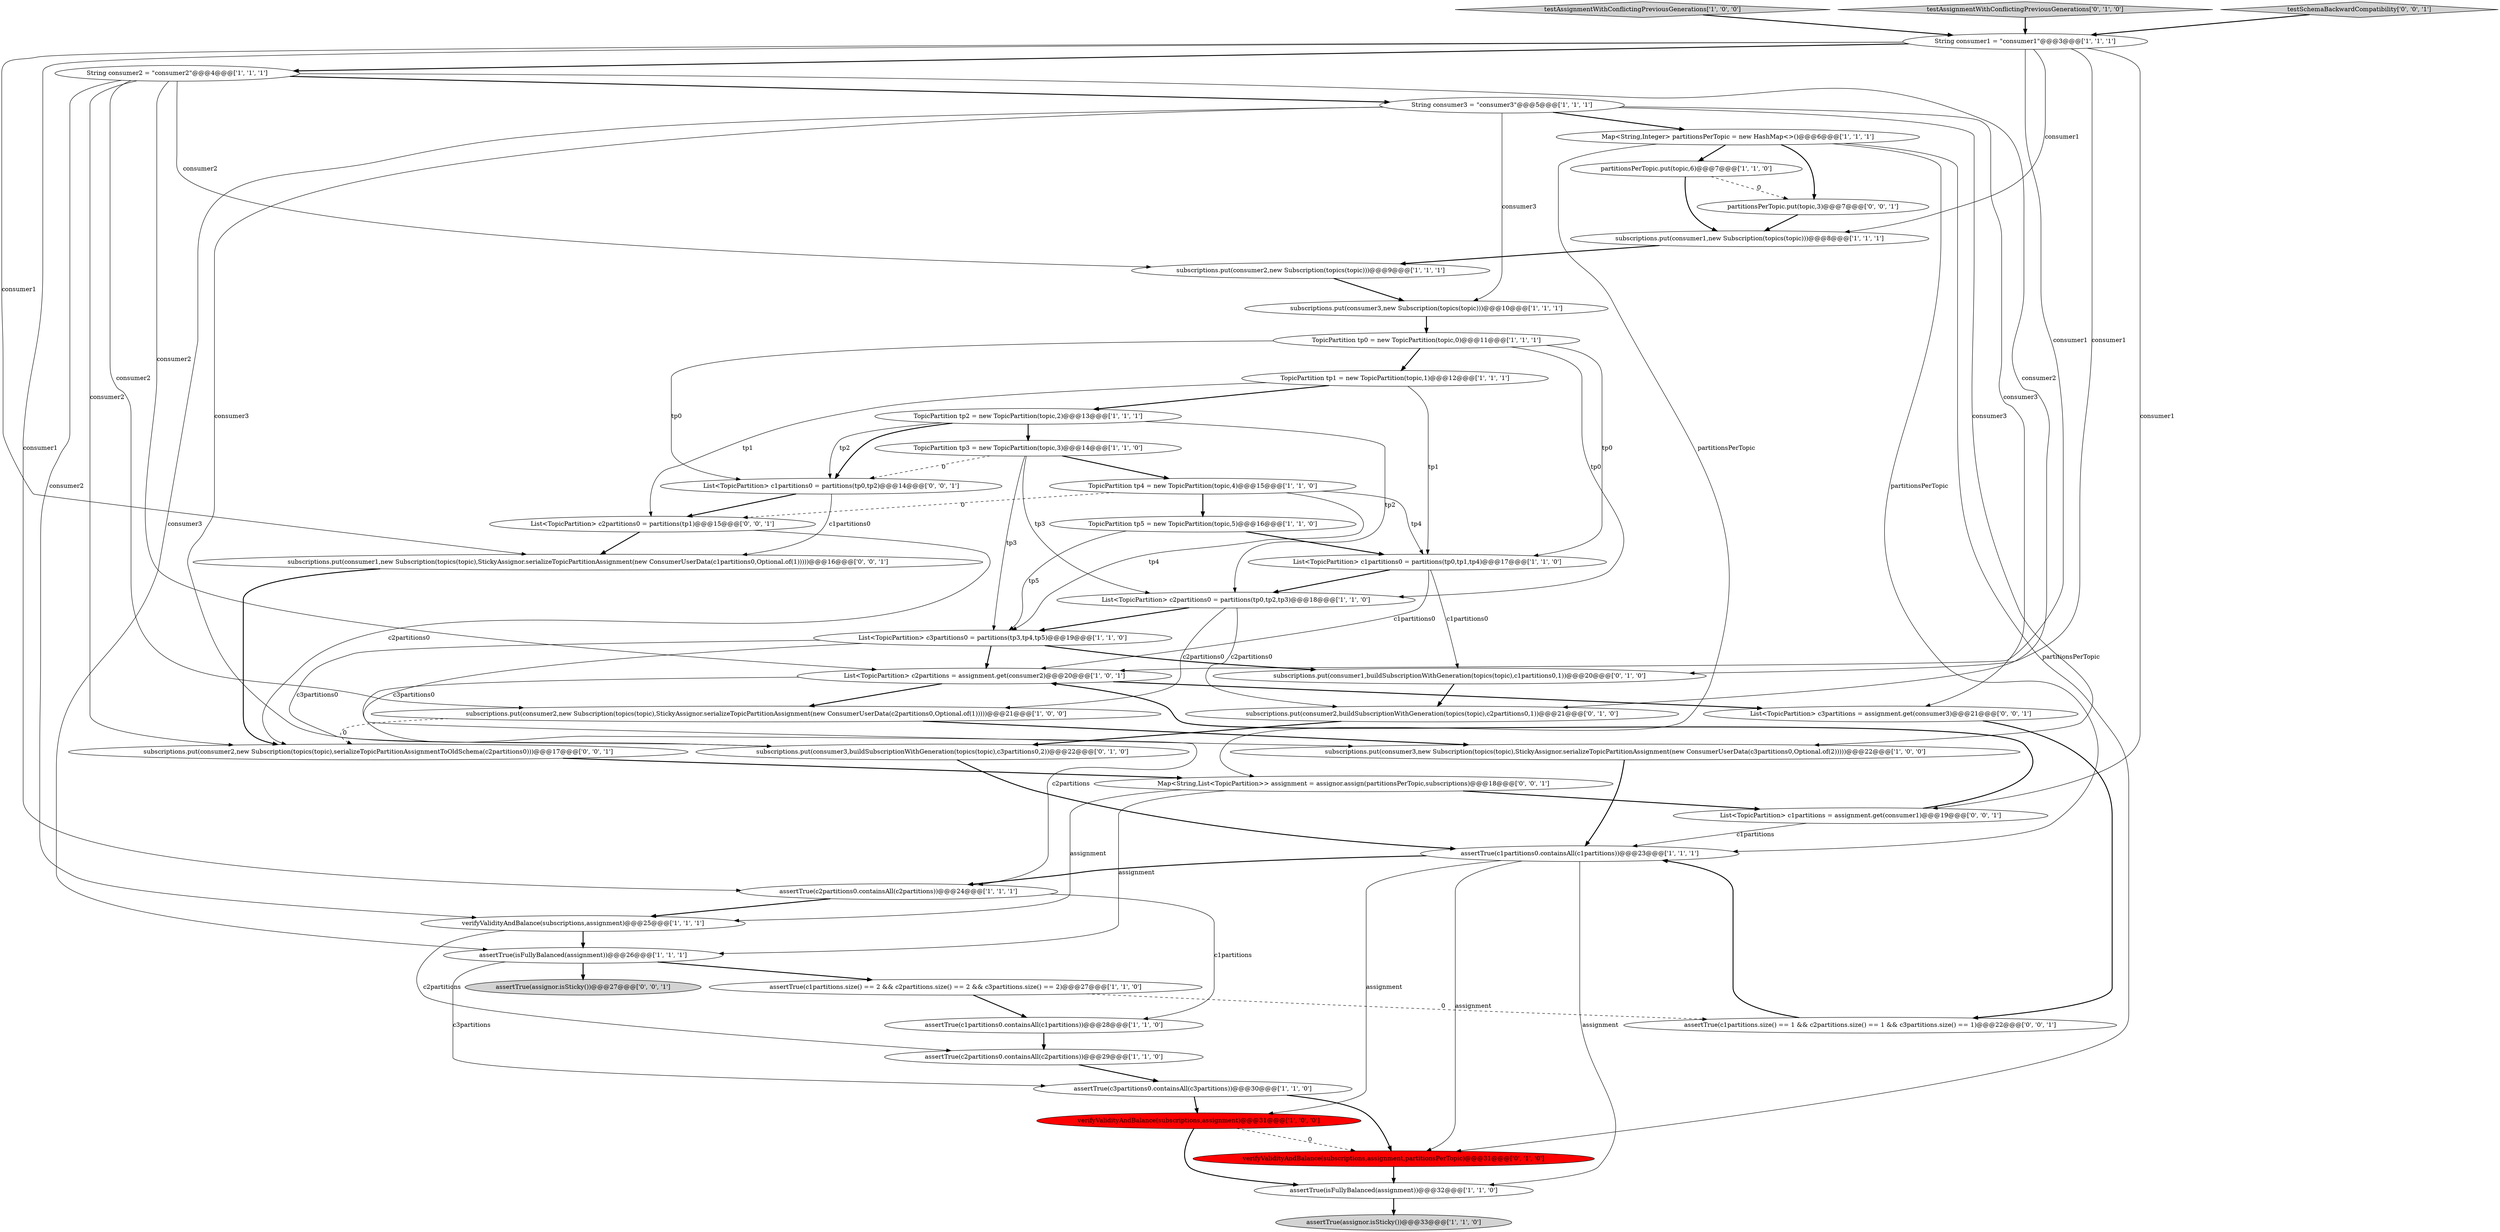 digraph {
28 [style = filled, label = "verifyValidityAndBalance(subscriptions,assignment)@@@31@@@['1', '0', '0']", fillcolor = red, shape = ellipse image = "AAA1AAABBB1BBB"];
29 [style = filled, label = "TopicPartition tp2 = new TopicPartition(topic,2)@@@13@@@['1', '1', '1']", fillcolor = white, shape = ellipse image = "AAA0AAABBB1BBB"];
35 [style = filled, label = "subscriptions.put(consumer1,buildSubscriptionWithGeneration(topics(topic),c1partitions0,1))@@@20@@@['0', '1', '0']", fillcolor = white, shape = ellipse image = "AAA0AAABBB2BBB"];
18 [style = filled, label = "TopicPartition tp3 = new TopicPartition(topic,3)@@@14@@@['1', '1', '0']", fillcolor = white, shape = ellipse image = "AAA0AAABBB1BBB"];
4 [style = filled, label = "List<TopicPartition> c1partitions0 = partitions(tp0,tp1,tp4)@@@17@@@['1', '1', '0']", fillcolor = white, shape = ellipse image = "AAA0AAABBB1BBB"];
44 [style = filled, label = "List<TopicPartition> c1partitions0 = partitions(tp0,tp2)@@@14@@@['0', '0', '1']", fillcolor = white, shape = ellipse image = "AAA0AAABBB3BBB"];
0 [style = filled, label = "subscriptions.put(consumer3,new Subscription(topics(topic)))@@@10@@@['1', '1', '1']", fillcolor = white, shape = ellipse image = "AAA0AAABBB1BBB"];
42 [style = filled, label = "partitionsPerTopic.put(topic,3)@@@7@@@['0', '0', '1']", fillcolor = white, shape = ellipse image = "AAA0AAABBB3BBB"];
17 [style = filled, label = "verifyValidityAndBalance(subscriptions,assignment)@@@25@@@['1', '1', '1']", fillcolor = white, shape = ellipse image = "AAA0AAABBB1BBB"];
20 [style = filled, label = "assertTrue(c1partitions0.containsAll(c1partitions))@@@23@@@['1', '1', '1']", fillcolor = white, shape = ellipse image = "AAA0AAABBB1BBB"];
16 [style = filled, label = "TopicPartition tp1 = new TopicPartition(topic,1)@@@12@@@['1', '1', '1']", fillcolor = white, shape = ellipse image = "AAA0AAABBB1BBB"];
26 [style = filled, label = "partitionsPerTopic.put(topic,6)@@@7@@@['1', '1', '0']", fillcolor = white, shape = ellipse image = "AAA0AAABBB1BBB"];
15 [style = filled, label = "List<TopicPartition> c3partitions0 = partitions(tp3,tp4,tp5)@@@19@@@['1', '1', '0']", fillcolor = white, shape = ellipse image = "AAA0AAABBB1BBB"];
8 [style = filled, label = "subscriptions.put(consumer3,new Subscription(topics(topic),StickyAssignor.serializeTopicPartitionAssignment(new ConsumerUserData(c3partitions0,Optional.of(2)))))@@@22@@@['1', '0', '0']", fillcolor = white, shape = ellipse image = "AAA0AAABBB1BBB"];
9 [style = filled, label = "Map<String,Integer> partitionsPerTopic = new HashMap<>()@@@6@@@['1', '1', '1']", fillcolor = white, shape = ellipse image = "AAA0AAABBB1BBB"];
24 [style = filled, label = "testAssignmentWithConflictingPreviousGenerations['1', '0', '0']", fillcolor = lightgray, shape = diamond image = "AAA0AAABBB1BBB"];
7 [style = filled, label = "assertTrue(c1partitions0.containsAll(c1partitions))@@@28@@@['1', '1', '0']", fillcolor = white, shape = ellipse image = "AAA0AAABBB1BBB"];
5 [style = filled, label = "List<TopicPartition> c2partitions = assignment.get(consumer2)@@@20@@@['1', '0', '1']", fillcolor = white, shape = ellipse image = "AAA0AAABBB1BBB"];
23 [style = filled, label = "assertTrue(c3partitions0.containsAll(c3partitions))@@@30@@@['1', '1', '0']", fillcolor = white, shape = ellipse image = "AAA0AAABBB1BBB"];
21 [style = filled, label = "String consumer1 = \"consumer1\"@@@3@@@['1', '1', '1']", fillcolor = white, shape = ellipse image = "AAA0AAABBB1BBB"];
39 [style = filled, label = "subscriptions.put(consumer2,new Subscription(topics(topic),serializeTopicPartitionAssignmentToOldSchema(c2partitions0)))@@@17@@@['0', '0', '1']", fillcolor = white, shape = ellipse image = "AAA0AAABBB3BBB"];
19 [style = filled, label = "assertTrue(isFullyBalanced(assignment))@@@26@@@['1', '1', '1']", fillcolor = white, shape = ellipse image = "AAA0AAABBB1BBB"];
1 [style = filled, label = "TopicPartition tp0 = new TopicPartition(topic,0)@@@11@@@['1', '1', '1']", fillcolor = white, shape = ellipse image = "AAA0AAABBB1BBB"];
2 [style = filled, label = "assertTrue(c2partitions0.containsAll(c2partitions))@@@29@@@['1', '1', '0']", fillcolor = white, shape = ellipse image = "AAA0AAABBB1BBB"];
27 [style = filled, label = "TopicPartition tp5 = new TopicPartition(topic,5)@@@16@@@['1', '1', '0']", fillcolor = white, shape = ellipse image = "AAA0AAABBB1BBB"];
13 [style = filled, label = "subscriptions.put(consumer2,new Subscription(topics(topic),StickyAssignor.serializeTopicPartitionAssignment(new ConsumerUserData(c2partitions0,Optional.of(1)))))@@@21@@@['1', '0', '0']", fillcolor = white, shape = ellipse image = "AAA0AAABBB1BBB"];
32 [style = filled, label = "subscriptions.put(consumer2,buildSubscriptionWithGeneration(topics(topic),c2partitions0,1))@@@21@@@['0', '1', '0']", fillcolor = white, shape = ellipse image = "AAA0AAABBB2BBB"];
38 [style = filled, label = "subscriptions.put(consumer1,new Subscription(topics(topic),StickyAssignor.serializeTopicPartitionAssignment(new ConsumerUserData(c1partitions0,Optional.of(1)))))@@@16@@@['0', '0', '1']", fillcolor = white, shape = ellipse image = "AAA0AAABBB3BBB"];
47 [style = filled, label = "List<TopicPartition> c3partitions = assignment.get(consumer3)@@@21@@@['0', '0', '1']", fillcolor = white, shape = ellipse image = "AAA0AAABBB3BBB"];
43 [style = filled, label = "assertTrue(c1partitions.size() == 1 && c2partitions.size() == 1 && c3partitions.size() == 1)@@@22@@@['0', '0', '1']", fillcolor = white, shape = ellipse image = "AAA0AAABBB3BBB"];
33 [style = filled, label = "subscriptions.put(consumer3,buildSubscriptionWithGeneration(topics(topic),c3partitions0,2))@@@22@@@['0', '1', '0']", fillcolor = white, shape = ellipse image = "AAA0AAABBB2BBB"];
12 [style = filled, label = "List<TopicPartition> c2partitions0 = partitions(tp0,tp2,tp3)@@@18@@@['1', '1', '0']", fillcolor = white, shape = ellipse image = "AAA0AAABBB1BBB"];
14 [style = filled, label = "subscriptions.put(consumer2,new Subscription(topics(topic)))@@@9@@@['1', '1', '1']", fillcolor = white, shape = ellipse image = "AAA0AAABBB1BBB"];
36 [style = filled, label = "testAssignmentWithConflictingPreviousGenerations['0', '1', '0']", fillcolor = lightgray, shape = diamond image = "AAA0AAABBB2BBB"];
22 [style = filled, label = "subscriptions.put(consumer1,new Subscription(topics(topic)))@@@8@@@['1', '1', '1']", fillcolor = white, shape = ellipse image = "AAA0AAABBB1BBB"];
41 [style = filled, label = "Map<String,List<TopicPartition>> assignment = assignor.assign(partitionsPerTopic,subscriptions)@@@18@@@['0', '0', '1']", fillcolor = white, shape = ellipse image = "AAA0AAABBB3BBB"];
31 [style = filled, label = "assertTrue(isFullyBalanced(assignment))@@@32@@@['1', '1', '0']", fillcolor = white, shape = ellipse image = "AAA0AAABBB1BBB"];
11 [style = filled, label = "assertTrue(assignor.isSticky())@@@33@@@['1', '1', '0']", fillcolor = lightgray, shape = ellipse image = "AAA0AAABBB1BBB"];
30 [style = filled, label = "assertTrue(c1partitions.size() == 2 && c2partitions.size() == 2 && c3partitions.size() == 2)@@@27@@@['1', '1', '0']", fillcolor = white, shape = ellipse image = "AAA0AAABBB1BBB"];
6 [style = filled, label = "String consumer3 = \"consumer3\"@@@5@@@['1', '1', '1']", fillcolor = white, shape = ellipse image = "AAA0AAABBB1BBB"];
45 [style = filled, label = "assertTrue(assignor.isSticky())@@@27@@@['0', '0', '1']", fillcolor = lightgray, shape = ellipse image = "AAA0AAABBB3BBB"];
46 [style = filled, label = "List<TopicPartition> c1partitions = assignment.get(consumer1)@@@19@@@['0', '0', '1']", fillcolor = white, shape = ellipse image = "AAA0AAABBB3BBB"];
37 [style = filled, label = "testSchemaBackwardCompatibility['0', '0', '1']", fillcolor = lightgray, shape = diamond image = "AAA0AAABBB3BBB"];
40 [style = filled, label = "List<TopicPartition> c2partitions0 = partitions(tp1)@@@15@@@['0', '0', '1']", fillcolor = white, shape = ellipse image = "AAA0AAABBB3BBB"];
34 [style = filled, label = "verifyValidityAndBalance(subscriptions,assignment,partitionsPerTopic)@@@31@@@['0', '1', '0']", fillcolor = red, shape = ellipse image = "AAA1AAABBB2BBB"];
25 [style = filled, label = "String consumer2 = \"consumer2\"@@@4@@@['1', '1', '1']", fillcolor = white, shape = ellipse image = "AAA0AAABBB1BBB"];
10 [style = filled, label = "TopicPartition tp4 = new TopicPartition(topic,4)@@@15@@@['1', '1', '0']", fillcolor = white, shape = ellipse image = "AAA0AAABBB1BBB"];
3 [style = filled, label = "assertTrue(c2partitions0.containsAll(c2partitions))@@@24@@@['1', '1', '1']", fillcolor = white, shape = ellipse image = "AAA0AAABBB1BBB"];
4->5 [style = solid, label="c1partitions0"];
21->38 [style = solid, label="consumer1"];
40->39 [style = solid, label="c2partitions0"];
46->5 [style = bold, label=""];
28->34 [style = dashed, label="0"];
9->41 [style = solid, label="partitionsPerTopic"];
6->19 [style = solid, label="consumer3"];
15->33 [style = solid, label="c3partitions0"];
25->6 [style = bold, label=""];
40->38 [style = bold, label=""];
25->32 [style = solid, label="consumer2"];
38->39 [style = bold, label=""];
25->14 [style = solid, label="consumer2"];
26->22 [style = bold, label=""];
16->4 [style = solid, label="tp1"];
29->18 [style = bold, label=""];
46->20 [style = solid, label="c1partitions"];
9->26 [style = bold, label=""];
23->28 [style = bold, label=""];
2->23 [style = bold, label=""];
8->20 [style = bold, label=""];
16->40 [style = solid, label="tp1"];
24->21 [style = bold, label=""];
25->13 [style = solid, label="consumer2"];
12->32 [style = solid, label="c2partitions0"];
29->44 [style = bold, label=""];
1->44 [style = solid, label="tp0"];
16->29 [style = bold, label=""];
37->21 [style = bold, label=""];
1->4 [style = solid, label="tp0"];
34->31 [style = bold, label=""];
47->43 [style = bold, label=""];
25->39 [style = solid, label="consumer2"];
20->3 [style = bold, label=""];
21->25 [style = bold, label=""];
31->11 [style = bold, label=""];
15->35 [style = bold, label=""];
44->38 [style = solid, label="c1partitions0"];
4->35 [style = solid, label="c1partitions0"];
1->16 [style = bold, label=""];
7->2 [style = bold, label=""];
30->7 [style = bold, label=""];
18->12 [style = solid, label="tp3"];
39->41 [style = bold, label=""];
41->46 [style = bold, label=""];
20->31 [style = solid, label="assignment"];
42->22 [style = bold, label=""];
21->46 [style = solid, label="consumer1"];
20->34 [style = solid, label="assignment"];
22->14 [style = bold, label=""];
25->5 [style = solid, label="consumer2"];
10->4 [style = solid, label="tp4"];
9->42 [style = bold, label=""];
15->8 [style = solid, label="c3partitions0"];
18->15 [style = solid, label="tp3"];
28->31 [style = bold, label=""];
43->20 [style = bold, label=""];
35->32 [style = bold, label=""];
20->28 [style = solid, label="assignment"];
32->33 [style = bold, label=""];
10->15 [style = solid, label="tp4"];
13->39 [style = dashed, label="0"];
18->44 [style = dashed, label="0"];
12->13 [style = solid, label="c2partitions0"];
19->45 [style = bold, label=""];
10->40 [style = dashed, label="0"];
18->10 [style = bold, label=""];
0->1 [style = bold, label=""];
5->13 [style = bold, label=""];
41->19 [style = solid, label="assignment"];
6->0 [style = solid, label="consumer3"];
4->12 [style = bold, label=""];
3->17 [style = bold, label=""];
29->44 [style = solid, label="tp2"];
21->22 [style = solid, label="consumer1"];
21->3 [style = solid, label="consumer1"];
17->2 [style = solid, label="c2partitions"];
21->5 [style = solid, label="consumer1"];
6->47 [style = solid, label="consumer3"];
27->15 [style = solid, label="tp5"];
33->20 [style = bold, label=""];
41->17 [style = solid, label="assignment"];
10->27 [style = bold, label=""];
12->15 [style = bold, label=""];
3->7 [style = solid, label="c1partitions"];
44->40 [style = bold, label=""];
25->17 [style = solid, label="consumer2"];
1->12 [style = solid, label="tp0"];
9->20 [style = solid, label="partitionsPerTopic"];
19->23 [style = solid, label="c3partitions"];
30->43 [style = dashed, label="0"];
29->12 [style = solid, label="tp2"];
17->19 [style = bold, label=""];
15->5 [style = bold, label=""];
6->8 [style = solid, label="consumer3"];
5->3 [style = solid, label="c2partitions"];
5->47 [style = bold, label=""];
36->21 [style = bold, label=""];
27->4 [style = bold, label=""];
21->35 [style = solid, label="consumer1"];
14->0 [style = bold, label=""];
23->34 [style = bold, label=""];
9->34 [style = solid, label="partitionsPerTopic"];
6->33 [style = solid, label="consumer3"];
26->42 [style = dashed, label="0"];
6->9 [style = bold, label=""];
13->8 [style = bold, label=""];
19->30 [style = bold, label=""];
}
